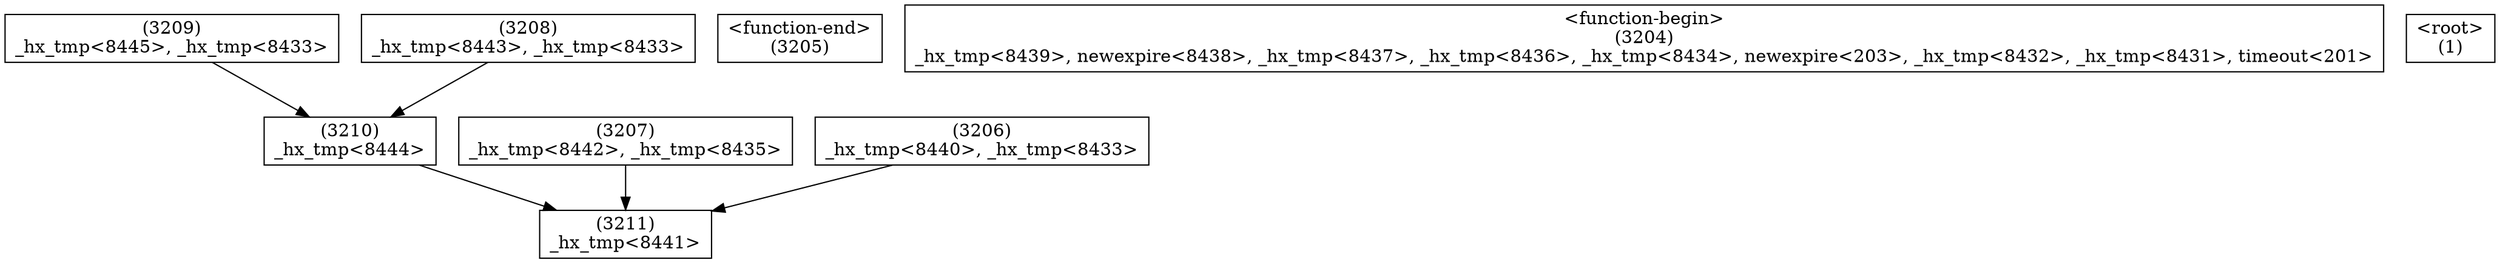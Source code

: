 digraph graphname {
n3211 [shape=box,label="(3211)\n_hx_tmp<8441>"];
n3210 [shape=box,label="(3210)\n_hx_tmp<8444>"];
n3210 -> n3211;
n3209 [shape=box,label="(3209)\n_hx_tmp<8445>, _hx_tmp<8433>"];
n3209 -> n3210;
n3208 [shape=box,label="(3208)\n_hx_tmp<8443>, _hx_tmp<8433>"];
n3208 -> n3210;
n3207 [shape=box,label="(3207)\n_hx_tmp<8442>, _hx_tmp<8435>"];
n3207 -> n3211;
n3206 [shape=box,label="(3206)\n_hx_tmp<8440>, _hx_tmp<8433>"];
n3206 -> n3211;
n3205 [shape=box,label="<function-end>
(3205)"];
n3204 [shape=box,label="<function-begin>
(3204)\n_hx_tmp<8439>, newexpire<8438>, _hx_tmp<8437>, _hx_tmp<8436>, _hx_tmp<8434>, newexpire<203>, _hx_tmp<8432>, _hx_tmp<8431>, timeout<201>"];
n1 [shape=box,label="<root>
(1)"];
}
